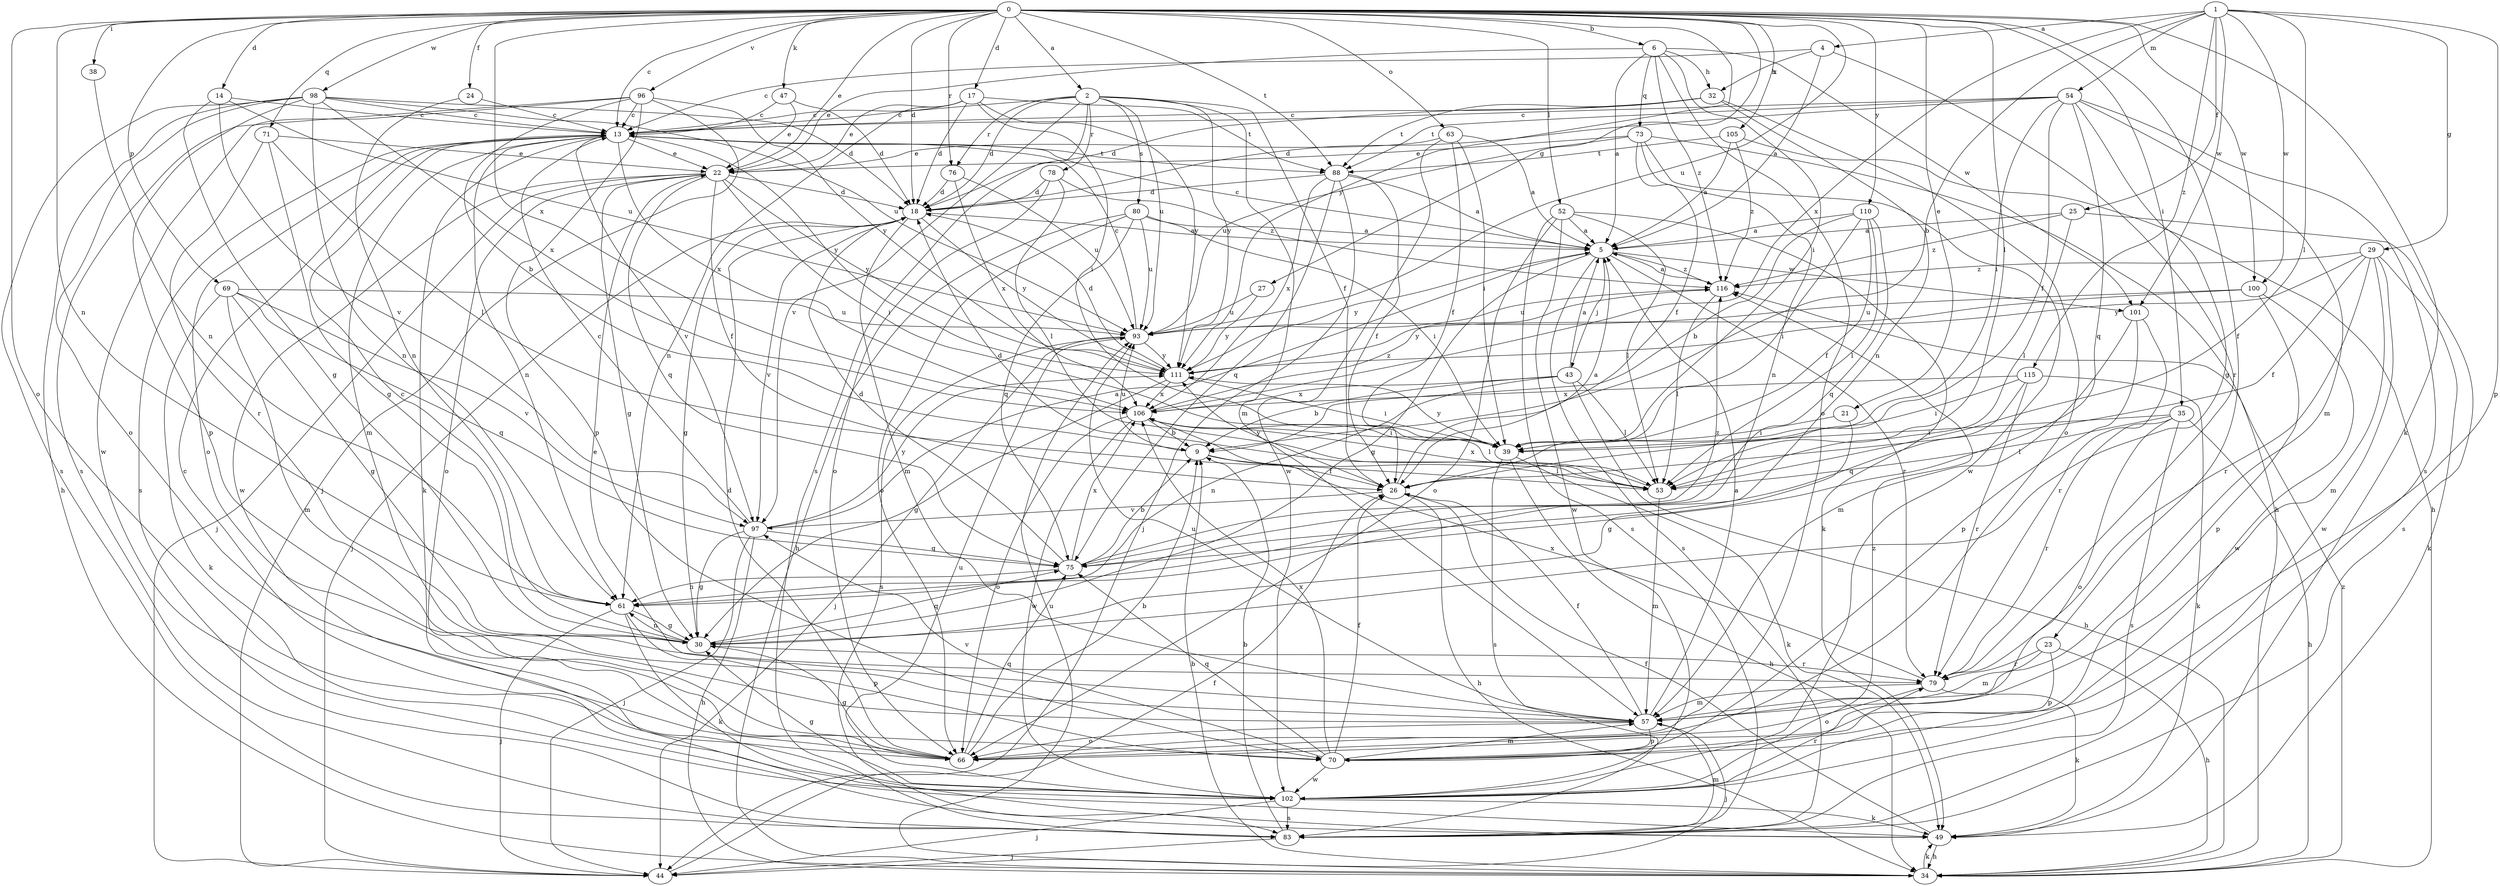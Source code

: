 strict digraph  {
0;
1;
2;
4;
5;
6;
9;
13;
14;
17;
18;
21;
22;
23;
24;
25;
26;
27;
29;
30;
32;
34;
35;
38;
39;
43;
44;
47;
49;
52;
53;
54;
57;
61;
63;
66;
69;
70;
71;
73;
75;
76;
78;
79;
80;
83;
88;
93;
96;
97;
98;
100;
101;
102;
105;
106;
110;
111;
115;
116;
0 -> 2  [label=a];
0 -> 6  [label=b];
0 -> 13  [label=c];
0 -> 14  [label=d];
0 -> 17  [label=d];
0 -> 18  [label=d];
0 -> 21  [label=e];
0 -> 22  [label=e];
0 -> 23  [label=f];
0 -> 24  [label=f];
0 -> 27  [label=g];
0 -> 35  [label=i];
0 -> 38  [label=i];
0 -> 47  [label=k];
0 -> 49  [label=k];
0 -> 52  [label=l];
0 -> 53  [label=l];
0 -> 61  [label=n];
0 -> 63  [label=o];
0 -> 66  [label=o];
0 -> 69  [label=p];
0 -> 71  [label=q];
0 -> 76  [label=r];
0 -> 88  [label=t];
0 -> 93  [label=u];
0 -> 96  [label=v];
0 -> 98  [label=w];
0 -> 100  [label=w];
0 -> 105  [label=x];
0 -> 106  [label=x];
0 -> 110  [label=y];
0 -> 111  [label=y];
1 -> 4  [label=a];
1 -> 9  [label=b];
1 -> 25  [label=f];
1 -> 29  [label=g];
1 -> 53  [label=l];
1 -> 54  [label=m];
1 -> 70  [label=p];
1 -> 100  [label=w];
1 -> 101  [label=w];
1 -> 106  [label=x];
1 -> 115  [label=z];
2 -> 13  [label=c];
2 -> 18  [label=d];
2 -> 26  [label=f];
2 -> 57  [label=m];
2 -> 76  [label=r];
2 -> 78  [label=r];
2 -> 80  [label=s];
2 -> 83  [label=s];
2 -> 93  [label=u];
2 -> 97  [label=v];
2 -> 111  [label=y];
4 -> 5  [label=a];
4 -> 13  [label=c];
4 -> 32  [label=h];
4 -> 79  [label=r];
5 -> 13  [label=c];
5 -> 30  [label=g];
5 -> 43  [label=j];
5 -> 79  [label=r];
5 -> 83  [label=s];
5 -> 101  [label=w];
5 -> 111  [label=y];
5 -> 116  [label=z];
6 -> 5  [label=a];
6 -> 22  [label=e];
6 -> 32  [label=h];
6 -> 39  [label=i];
6 -> 66  [label=o];
6 -> 73  [label=q];
6 -> 101  [label=w];
6 -> 116  [label=z];
9 -> 26  [label=f];
9 -> 53  [label=l];
9 -> 93  [label=u];
13 -> 22  [label=e];
13 -> 49  [label=k];
13 -> 57  [label=m];
13 -> 61  [label=n];
13 -> 66  [label=o];
13 -> 83  [label=s];
13 -> 88  [label=t];
13 -> 97  [label=v];
13 -> 106  [label=x];
13 -> 111  [label=y];
14 -> 13  [label=c];
14 -> 30  [label=g];
14 -> 93  [label=u];
14 -> 97  [label=v];
17 -> 13  [label=c];
17 -> 18  [label=d];
17 -> 22  [label=e];
17 -> 39  [label=i];
17 -> 61  [label=n];
17 -> 88  [label=t];
17 -> 111  [label=y];
18 -> 5  [label=a];
18 -> 30  [label=g];
18 -> 44  [label=j];
18 -> 57  [label=m];
18 -> 97  [label=v];
18 -> 111  [label=y];
21 -> 30  [label=g];
21 -> 39  [label=i];
22 -> 18  [label=d];
22 -> 26  [label=f];
22 -> 30  [label=g];
22 -> 39  [label=i];
22 -> 44  [label=j];
22 -> 66  [label=o];
22 -> 75  [label=q];
22 -> 102  [label=w];
22 -> 111  [label=y];
23 -> 34  [label=h];
23 -> 57  [label=m];
23 -> 70  [label=p];
23 -> 79  [label=r];
24 -> 13  [label=c];
24 -> 61  [label=n];
25 -> 5  [label=a];
25 -> 53  [label=l];
25 -> 83  [label=s];
25 -> 116  [label=z];
26 -> 5  [label=a];
26 -> 34  [label=h];
26 -> 97  [label=v];
26 -> 111  [label=y];
27 -> 93  [label=u];
27 -> 111  [label=y];
29 -> 26  [label=f];
29 -> 49  [label=k];
29 -> 57  [label=m];
29 -> 79  [label=r];
29 -> 102  [label=w];
29 -> 111  [label=y];
29 -> 116  [label=z];
30 -> 13  [label=c];
30 -> 61  [label=n];
30 -> 75  [label=q];
30 -> 79  [label=r];
32 -> 13  [label=c];
32 -> 18  [label=d];
32 -> 61  [label=n];
32 -> 66  [label=o];
32 -> 88  [label=t];
34 -> 9  [label=b];
34 -> 49  [label=k];
34 -> 93  [label=u];
34 -> 116  [label=z];
35 -> 34  [label=h];
35 -> 39  [label=i];
35 -> 53  [label=l];
35 -> 66  [label=o];
35 -> 79  [label=r];
35 -> 83  [label=s];
38 -> 61  [label=n];
39 -> 34  [label=h];
39 -> 49  [label=k];
39 -> 83  [label=s];
39 -> 111  [label=y];
43 -> 5  [label=a];
43 -> 9  [label=b];
43 -> 34  [label=h];
43 -> 53  [label=l];
43 -> 61  [label=n];
43 -> 106  [label=x];
44 -> 26  [label=f];
47 -> 13  [label=c];
47 -> 18  [label=d];
47 -> 22  [label=e];
49 -> 26  [label=f];
49 -> 34  [label=h];
52 -> 5  [label=a];
52 -> 49  [label=k];
52 -> 53  [label=l];
52 -> 66  [label=o];
52 -> 83  [label=s];
52 -> 102  [label=w];
53 -> 18  [label=d];
53 -> 57  [label=m];
53 -> 106  [label=x];
54 -> 13  [label=c];
54 -> 18  [label=d];
54 -> 26  [label=f];
54 -> 30  [label=g];
54 -> 39  [label=i];
54 -> 57  [label=m];
54 -> 75  [label=q];
54 -> 83  [label=s];
54 -> 88  [label=t];
57 -> 5  [label=a];
57 -> 22  [label=e];
57 -> 26  [label=f];
57 -> 44  [label=j];
57 -> 66  [label=o];
57 -> 70  [label=p];
57 -> 93  [label=u];
61 -> 30  [label=g];
61 -> 44  [label=j];
61 -> 49  [label=k];
61 -> 70  [label=p];
63 -> 5  [label=a];
63 -> 22  [label=e];
63 -> 26  [label=f];
63 -> 39  [label=i];
63 -> 102  [label=w];
66 -> 9  [label=b];
66 -> 18  [label=d];
66 -> 30  [label=g];
66 -> 75  [label=q];
69 -> 30  [label=g];
69 -> 49  [label=k];
69 -> 57  [label=m];
69 -> 75  [label=q];
69 -> 93  [label=u];
69 -> 97  [label=v];
70 -> 26  [label=f];
70 -> 57  [label=m];
70 -> 75  [label=q];
70 -> 97  [label=v];
70 -> 102  [label=w];
70 -> 106  [label=x];
71 -> 22  [label=e];
71 -> 30  [label=g];
71 -> 53  [label=l];
71 -> 79  [label=r];
73 -> 22  [label=e];
73 -> 26  [label=f];
73 -> 34  [label=h];
73 -> 61  [label=n];
73 -> 93  [label=u];
73 -> 102  [label=w];
75 -> 9  [label=b];
75 -> 18  [label=d];
75 -> 61  [label=n];
75 -> 106  [label=x];
75 -> 116  [label=z];
76 -> 18  [label=d];
76 -> 93  [label=u];
76 -> 106  [label=x];
78 -> 18  [label=d];
78 -> 53  [label=l];
78 -> 66  [label=o];
78 -> 116  [label=z];
79 -> 49  [label=k];
79 -> 57  [label=m];
79 -> 66  [label=o];
79 -> 106  [label=x];
80 -> 5  [label=a];
80 -> 34  [label=h];
80 -> 39  [label=i];
80 -> 66  [label=o];
80 -> 75  [label=q];
80 -> 93  [label=u];
83 -> 9  [label=b];
83 -> 44  [label=j];
83 -> 57  [label=m];
88 -> 5  [label=a];
88 -> 18  [label=d];
88 -> 26  [label=f];
88 -> 44  [label=j];
88 -> 75  [label=q];
88 -> 106  [label=x];
93 -> 13  [label=c];
93 -> 44  [label=j];
93 -> 83  [label=s];
93 -> 111  [label=y];
96 -> 9  [label=b];
96 -> 13  [label=c];
96 -> 44  [label=j];
96 -> 70  [label=p];
96 -> 83  [label=s];
96 -> 102  [label=w];
96 -> 111  [label=y];
97 -> 5  [label=a];
97 -> 13  [label=c];
97 -> 30  [label=g];
97 -> 34  [label=h];
97 -> 44  [label=j];
97 -> 75  [label=q];
97 -> 111  [label=y];
98 -> 13  [label=c];
98 -> 18  [label=d];
98 -> 34  [label=h];
98 -> 61  [label=n];
98 -> 66  [label=o];
98 -> 70  [label=p];
98 -> 83  [label=s];
98 -> 93  [label=u];
98 -> 106  [label=x];
100 -> 70  [label=p];
100 -> 93  [label=u];
100 -> 102  [label=w];
100 -> 111  [label=y];
101 -> 57  [label=m];
101 -> 70  [label=p];
101 -> 79  [label=r];
102 -> 13  [label=c];
102 -> 30  [label=g];
102 -> 44  [label=j];
102 -> 49  [label=k];
102 -> 79  [label=r];
102 -> 83  [label=s];
102 -> 93  [label=u];
102 -> 116  [label=z];
105 -> 5  [label=a];
105 -> 34  [label=h];
105 -> 88  [label=t];
105 -> 116  [label=z];
106 -> 9  [label=b];
106 -> 39  [label=i];
106 -> 53  [label=l];
106 -> 66  [label=o];
106 -> 102  [label=w];
106 -> 116  [label=z];
110 -> 5  [label=a];
110 -> 9  [label=b];
110 -> 26  [label=f];
110 -> 39  [label=i];
110 -> 53  [label=l];
110 -> 75  [label=q];
111 -> 18  [label=d];
111 -> 30  [label=g];
111 -> 39  [label=i];
111 -> 106  [label=x];
115 -> 39  [label=i];
115 -> 49  [label=k];
115 -> 75  [label=q];
115 -> 79  [label=r];
115 -> 106  [label=x];
116 -> 5  [label=a];
116 -> 53  [label=l];
116 -> 93  [label=u];
}
